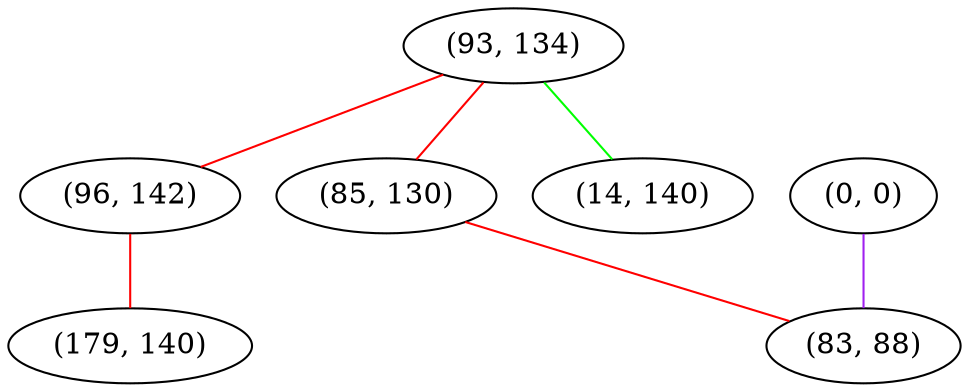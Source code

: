 graph "" {
"(93, 134)";
"(0, 0)";
"(96, 142)";
"(85, 130)";
"(83, 88)";
"(14, 140)";
"(179, 140)";
"(93, 134)" -- "(14, 140)"  [color=green, key=0, weight=2];
"(93, 134)" -- "(85, 130)"  [color=red, key=0, weight=1];
"(93, 134)" -- "(96, 142)"  [color=red, key=0, weight=1];
"(0, 0)" -- "(83, 88)"  [color=purple, key=0, weight=4];
"(96, 142)" -- "(179, 140)"  [color=red, key=0, weight=1];
"(85, 130)" -- "(83, 88)"  [color=red, key=0, weight=1];
}
